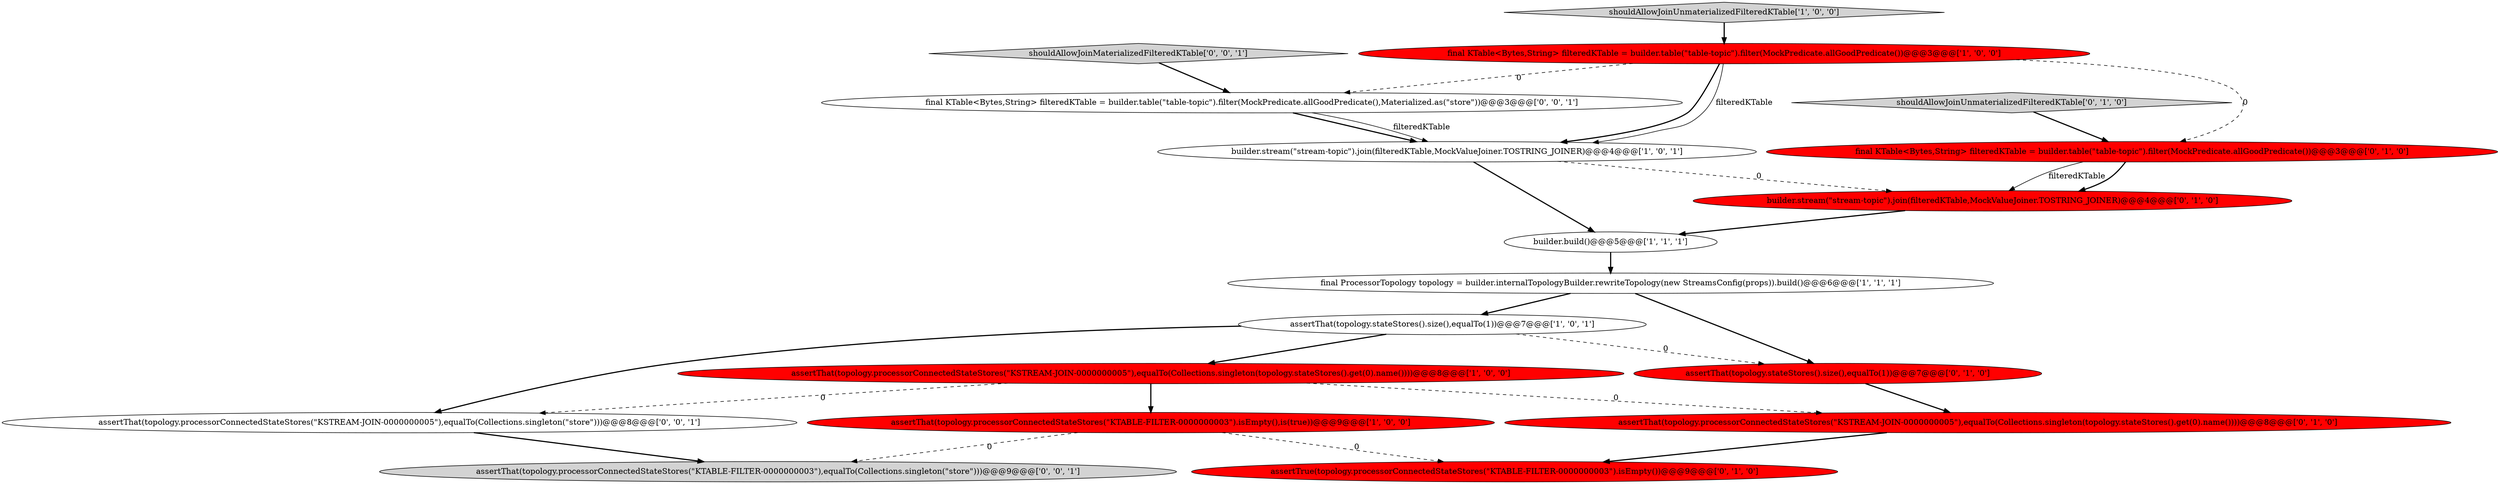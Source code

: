 digraph {
6 [style = filled, label = "builder.stream(\"stream-topic\").join(filteredKTable,MockValueJoiner.TOSTRING_JOINER)@@@4@@@['1', '0', '1']", fillcolor = white, shape = ellipse image = "AAA0AAABBB1BBB"];
13 [style = filled, label = "shouldAllowJoinUnmaterializedFilteredKTable['0', '1', '0']", fillcolor = lightgray, shape = diamond image = "AAA0AAABBB2BBB"];
16 [style = filled, label = "shouldAllowJoinMaterializedFilteredKTable['0', '0', '1']", fillcolor = lightgray, shape = diamond image = "AAA0AAABBB3BBB"];
1 [style = filled, label = "shouldAllowJoinUnmaterializedFilteredKTable['1', '0', '0']", fillcolor = lightgray, shape = diamond image = "AAA0AAABBB1BBB"];
4 [style = filled, label = "builder.build()@@@5@@@['1', '1', '1']", fillcolor = white, shape = ellipse image = "AAA0AAABBB1BBB"];
3 [style = filled, label = "assertThat(topology.processorConnectedStateStores(\"KTABLE-FILTER-0000000003\").isEmpty(),is(true))@@@9@@@['1', '0', '0']", fillcolor = red, shape = ellipse image = "AAA1AAABBB1BBB"];
8 [style = filled, label = "final KTable<Bytes,String> filteredKTable = builder.table(\"table-topic\").filter(MockPredicate.allGoodPredicate())@@@3@@@['0', '1', '0']", fillcolor = red, shape = ellipse image = "AAA1AAABBB2BBB"];
10 [style = filled, label = "assertThat(topology.processorConnectedStateStores(\"KSTREAM-JOIN-0000000005\"),equalTo(Collections.singleton(topology.stateStores().get(0).name())))@@@8@@@['0', '1', '0']", fillcolor = red, shape = ellipse image = "AAA1AAABBB2BBB"];
2 [style = filled, label = "assertThat(topology.stateStores().size(),equalTo(1))@@@7@@@['1', '0', '1']", fillcolor = white, shape = ellipse image = "AAA0AAABBB1BBB"];
5 [style = filled, label = "final ProcessorTopology topology = builder.internalTopologyBuilder.rewriteTopology(new StreamsConfig(props)).build()@@@6@@@['1', '1', '1']", fillcolor = white, shape = ellipse image = "AAA0AAABBB1BBB"];
9 [style = filled, label = "assertTrue(topology.processorConnectedStateStores(\"KTABLE-FILTER-0000000003\").isEmpty())@@@9@@@['0', '1', '0']", fillcolor = red, shape = ellipse image = "AAA1AAABBB2BBB"];
11 [style = filled, label = "assertThat(topology.stateStores().size(),equalTo(1))@@@7@@@['0', '1', '0']", fillcolor = red, shape = ellipse image = "AAA1AAABBB2BBB"];
15 [style = filled, label = "assertThat(topology.processorConnectedStateStores(\"KSTREAM-JOIN-0000000005\"),equalTo(Collections.singleton(\"store\")))@@@8@@@['0', '0', '1']", fillcolor = white, shape = ellipse image = "AAA0AAABBB3BBB"];
12 [style = filled, label = "builder.stream(\"stream-topic\").join(filteredKTable,MockValueJoiner.TOSTRING_JOINER)@@@4@@@['0', '1', '0']", fillcolor = red, shape = ellipse image = "AAA1AAABBB2BBB"];
17 [style = filled, label = "final KTable<Bytes,String> filteredKTable = builder.table(\"table-topic\").filter(MockPredicate.allGoodPredicate(),Materialized.as(\"store\"))@@@3@@@['0', '0', '1']", fillcolor = white, shape = ellipse image = "AAA0AAABBB3BBB"];
0 [style = filled, label = "final KTable<Bytes,String> filteredKTable = builder.table(\"table-topic\").filter(MockPredicate.allGoodPredicate())@@@3@@@['1', '0', '0']", fillcolor = red, shape = ellipse image = "AAA1AAABBB1BBB"];
14 [style = filled, label = "assertThat(topology.processorConnectedStateStores(\"KTABLE-FILTER-0000000003\"),equalTo(Collections.singleton(\"store\")))@@@9@@@['0', '0', '1']", fillcolor = lightgray, shape = ellipse image = "AAA0AAABBB3BBB"];
7 [style = filled, label = "assertThat(topology.processorConnectedStateStores(\"KSTREAM-JOIN-0000000005\"),equalTo(Collections.singleton(topology.stateStores().get(0).name())))@@@8@@@['1', '0', '0']", fillcolor = red, shape = ellipse image = "AAA1AAABBB1BBB"];
15->14 [style = bold, label=""];
17->6 [style = bold, label=""];
0->6 [style = bold, label=""];
8->12 [style = solid, label="filteredKTable"];
0->6 [style = solid, label="filteredKTable"];
1->0 [style = bold, label=""];
16->17 [style = bold, label=""];
17->6 [style = solid, label="filteredKTable"];
0->17 [style = dashed, label="0"];
7->3 [style = bold, label=""];
6->12 [style = dashed, label="0"];
6->4 [style = bold, label=""];
5->2 [style = bold, label=""];
12->4 [style = bold, label=""];
3->9 [style = dashed, label="0"];
11->10 [style = bold, label=""];
2->15 [style = bold, label=""];
7->15 [style = dashed, label="0"];
0->8 [style = dashed, label="0"];
2->11 [style = dashed, label="0"];
7->10 [style = dashed, label="0"];
5->11 [style = bold, label=""];
10->9 [style = bold, label=""];
2->7 [style = bold, label=""];
13->8 [style = bold, label=""];
3->14 [style = dashed, label="0"];
4->5 [style = bold, label=""];
8->12 [style = bold, label=""];
}
